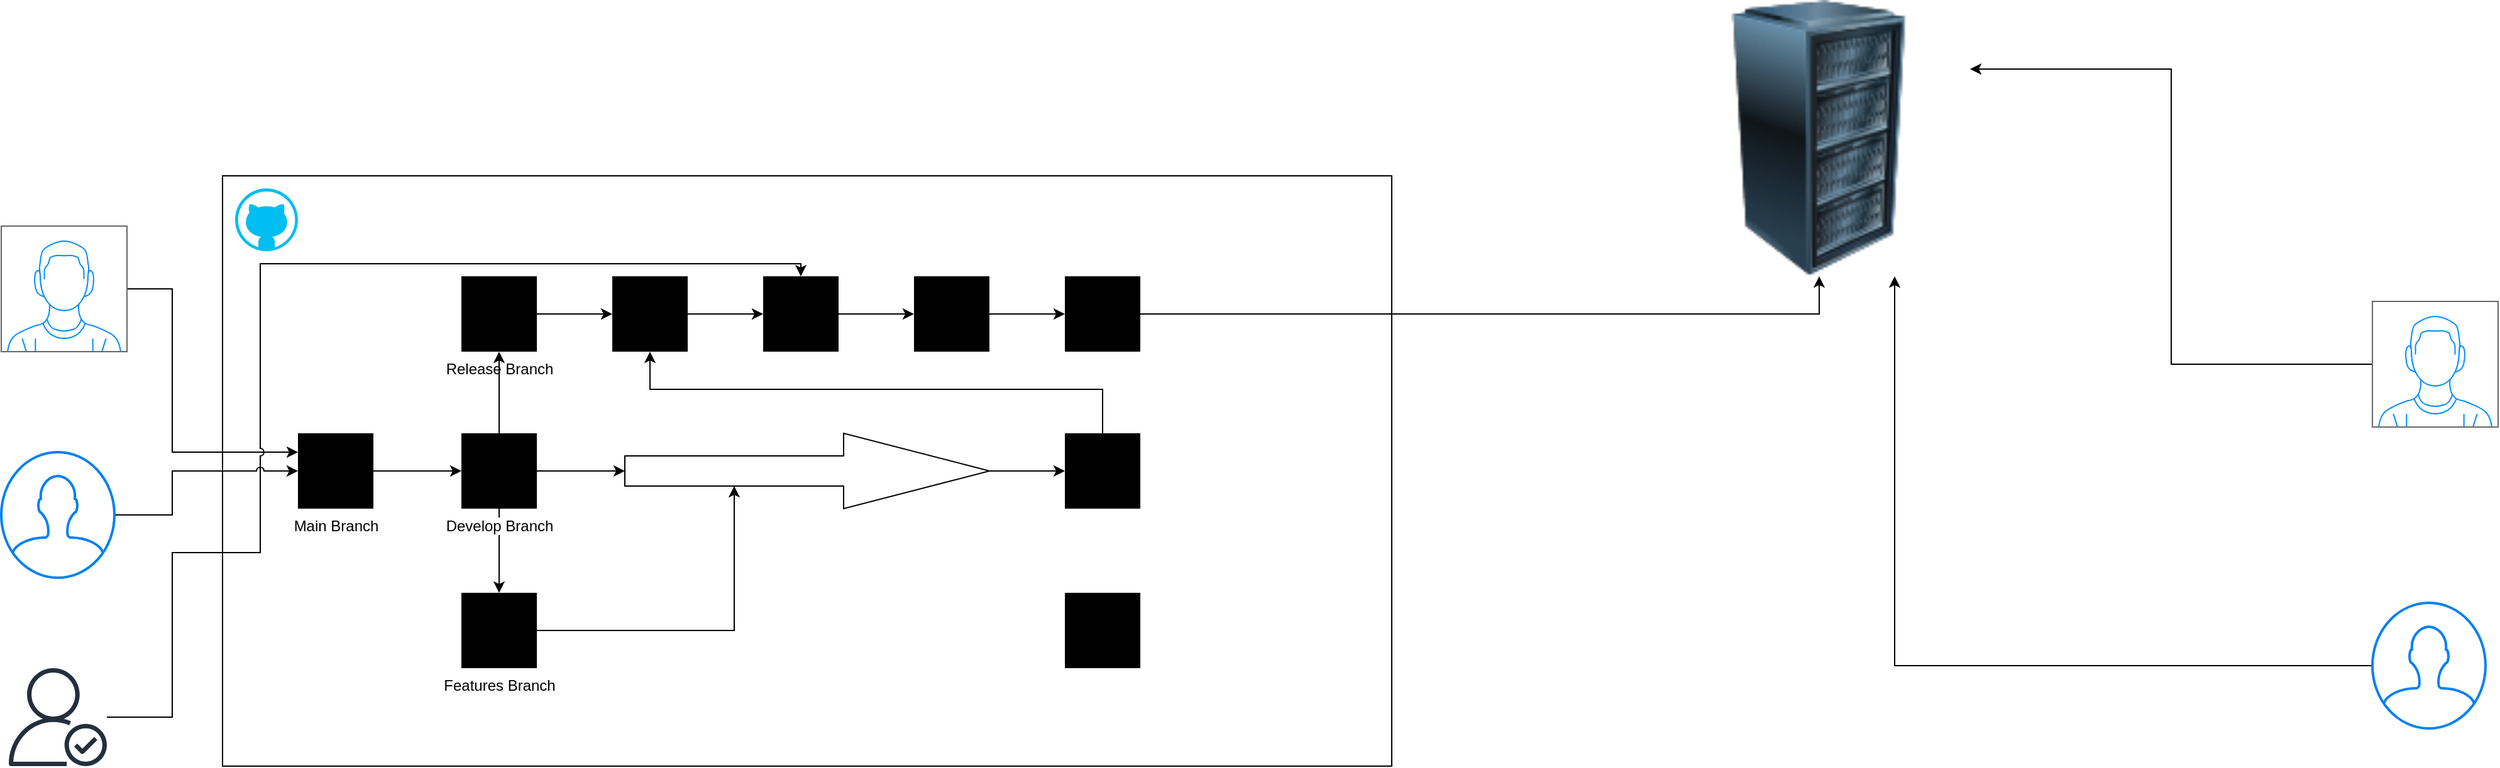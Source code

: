 <mxfile version="24.7.7">
  <diagram name="Page-1" id="uPhx6uB5De-v4-h4SkFl">
    <mxGraphModel dx="891" dy="492" grid="1" gridSize="10" guides="1" tooltips="1" connect="1" arrows="1" fold="1" page="1" pageScale="1" pageWidth="1100" pageHeight="850" math="0" shadow="0">
      <root>
        <mxCell id="0" />
        <mxCell id="1" parent="0" />
        <mxCell id="Ebw7YvS8BEwTWqcTJb2T-1" value="" style="rounded=0;whiteSpace=wrap;html=1;fillColor=default;strokeColor=default;perimeterSpacing=2;" vertex="1" parent="1">
          <mxGeometry x="200" y="170" width="930" height="470" as="geometry" />
        </mxCell>
        <mxCell id="Ebw7YvS8BEwTWqcTJb2T-30" style="edgeStyle=orthogonalEdgeStyle;rounded=0;orthogonalLoop=1;jettySize=auto;html=1;entryX=0;entryY=0.25;entryDx=0;entryDy=0;" edge="1" parent="1" source="Ebw7YvS8BEwTWqcTJb2T-3" target="Ebw7YvS8BEwTWqcTJb2T-7">
          <mxGeometry relative="1" as="geometry">
            <Array as="points">
              <mxPoint x="160" y="260" />
              <mxPoint x="160" y="390" />
            </Array>
          </mxGeometry>
        </mxCell>
        <mxCell id="Ebw7YvS8BEwTWqcTJb2T-3" value="" style="verticalLabelPosition=bottom;shadow=0;dashed=0;align=center;html=1;verticalAlign=top;strokeWidth=1;shape=mxgraph.mockup.containers.userMale;strokeColor=#666666;strokeColor2=#008cff;" vertex="1" parent="1">
          <mxGeometry x="24" y="210" width="100" height="100" as="geometry" />
        </mxCell>
        <mxCell id="Ebw7YvS8BEwTWqcTJb2T-32" style="edgeStyle=orthogonalEdgeStyle;rounded=0;orthogonalLoop=1;jettySize=auto;html=1;entryX=0.5;entryY=0;entryDx=0;entryDy=0;jumpStyle=arc;" edge="1" parent="1" source="Ebw7YvS8BEwTWqcTJb2T-4" target="Ebw7YvS8BEwTWqcTJb2T-24">
          <mxGeometry relative="1" as="geometry">
            <Array as="points">
              <mxPoint x="160" y="601" />
              <mxPoint x="160" y="470" />
              <mxPoint x="230" y="470" />
              <mxPoint x="230" y="240" />
              <mxPoint x="660" y="240" />
            </Array>
          </mxGeometry>
        </mxCell>
        <mxCell id="Ebw7YvS8BEwTWqcTJb2T-4" value="" style="sketch=0;outlineConnect=0;fontColor=#232F3E;gradientColor=none;fillColor=#232F3D;strokeColor=none;dashed=0;verticalLabelPosition=bottom;verticalAlign=top;align=center;html=1;fontSize=12;fontStyle=0;aspect=fixed;pointerEvents=1;shape=mxgraph.aws4.authenticated_user;" vertex="1" parent="1">
          <mxGeometry x="30" y="562" width="78" height="78" as="geometry" />
        </mxCell>
        <mxCell id="Ebw7YvS8BEwTWqcTJb2T-31" style="edgeStyle=orthogonalEdgeStyle;rounded=0;orthogonalLoop=1;jettySize=auto;html=1;jumpStyle=arc;" edge="1" parent="1" source="Ebw7YvS8BEwTWqcTJb2T-5" target="Ebw7YvS8BEwTWqcTJb2T-7">
          <mxGeometry relative="1" as="geometry">
            <Array as="points">
              <mxPoint x="160" y="440" />
              <mxPoint x="160" y="405" />
            </Array>
          </mxGeometry>
        </mxCell>
        <mxCell id="Ebw7YvS8BEwTWqcTJb2T-5" value="" style="html=1;verticalLabelPosition=bottom;align=center;labelBackgroundColor=#ffffff;verticalAlign=top;strokeWidth=2;strokeColor=#0080F0;shadow=0;dashed=0;shape=mxgraph.ios7.icons.user;" vertex="1" parent="1">
          <mxGeometry x="24" y="390" width="90" height="100" as="geometry" />
        </mxCell>
        <mxCell id="Ebw7YvS8BEwTWqcTJb2T-2" value="" style="verticalLabelPosition=bottom;html=1;verticalAlign=top;align=center;strokeColor=none;fillColor=#00BEF2;shape=mxgraph.azure.github_code;pointerEvents=1;" vertex="1" parent="1">
          <mxGeometry x="210" y="180" width="50" height="50" as="geometry" />
        </mxCell>
        <mxCell id="Ebw7YvS8BEwTWqcTJb2T-35" style="edgeStyle=orthogonalEdgeStyle;rounded=0;orthogonalLoop=1;jettySize=auto;html=1;entryX=0;entryY=0.5;entryDx=0;entryDy=0;" edge="1" parent="1" source="Ebw7YvS8BEwTWqcTJb2T-7" target="Ebw7YvS8BEwTWqcTJb2T-9">
          <mxGeometry relative="1" as="geometry" />
        </mxCell>
        <mxCell id="Ebw7YvS8BEwTWqcTJb2T-7" value="Main Branch " style="shape=image;html=1;verticalAlign=top;verticalLabelPosition=bottom;labelBackgroundColor=#ffffff;imageAspect=0;aspect=fixed;image=https://cdn0.iconfinder.com/data/icons/phosphor-fill-vol-3/256/git-branch-fill-128.png;imageBackground=#000000;" vertex="1" parent="1">
          <mxGeometry x="260" y="375" width="60" height="60" as="geometry" />
        </mxCell>
        <mxCell id="Ebw7YvS8BEwTWqcTJb2T-38" value="" style="edgeStyle=orthogonalEdgeStyle;rounded=0;orthogonalLoop=1;jettySize=auto;html=1;" edge="1" parent="1" source="Ebw7YvS8BEwTWqcTJb2T-8" target="Ebw7YvS8BEwTWqcTJb2T-23">
          <mxGeometry relative="1" as="geometry" />
        </mxCell>
        <mxCell id="Ebw7YvS8BEwTWqcTJb2T-8" value="Release Branch" style="shape=image;html=1;verticalAlign=top;verticalLabelPosition=bottom;labelBackgroundColor=#ffffff;imageAspect=0;aspect=fixed;image=https://cdn0.iconfinder.com/data/icons/phosphor-fill-vol-3/256/git-branch-fill-128.png;imageBackground=#000000;" vertex="1" parent="1">
          <mxGeometry x="390" y="250" width="60" height="60" as="geometry" />
        </mxCell>
        <mxCell id="Ebw7YvS8BEwTWqcTJb2T-36" value="" style="edgeStyle=orthogonalEdgeStyle;rounded=0;orthogonalLoop=1;jettySize=auto;html=1;" edge="1" parent="1" source="Ebw7YvS8BEwTWqcTJb2T-9" target="Ebw7YvS8BEwTWqcTJb2T-8">
          <mxGeometry relative="1" as="geometry" />
        </mxCell>
        <mxCell id="Ebw7YvS8BEwTWqcTJb2T-37" value="" style="edgeStyle=orthogonalEdgeStyle;rounded=0;orthogonalLoop=1;jettySize=auto;html=1;" edge="1" parent="1" source="Ebw7YvS8BEwTWqcTJb2T-9" target="Ebw7YvS8BEwTWqcTJb2T-11">
          <mxGeometry relative="1" as="geometry" />
        </mxCell>
        <mxCell id="Ebw7YvS8BEwTWqcTJb2T-43" value="" style="edgeStyle=orthogonalEdgeStyle;rounded=0;orthogonalLoop=1;jettySize=auto;html=1;" edge="1" parent="1" source="Ebw7YvS8BEwTWqcTJb2T-9" target="Ebw7YvS8BEwTWqcTJb2T-42">
          <mxGeometry relative="1" as="geometry" />
        </mxCell>
        <mxCell id="Ebw7YvS8BEwTWqcTJb2T-9" value="Develop Branch" style="shape=image;html=1;verticalAlign=top;verticalLabelPosition=bottom;labelBackgroundColor=#ffffff;imageAspect=0;aspect=fixed;image=https://cdn0.iconfinder.com/data/icons/phosphor-fill-vol-3/256/git-branch-fill-128.png;imageBackground=#000000;" vertex="1" parent="1">
          <mxGeometry x="390" y="375" width="60" height="60" as="geometry" />
        </mxCell>
        <mxCell id="Ebw7YvS8BEwTWqcTJb2T-48" style="edgeStyle=orthogonalEdgeStyle;rounded=0;orthogonalLoop=1;jettySize=auto;html=1;jumpStyle=arc;entryX=0;entryY=0;entryDx=87;entryDy=42;entryPerimeter=0;" edge="1" parent="1" source="Ebw7YvS8BEwTWqcTJb2T-11" target="Ebw7YvS8BEwTWqcTJb2T-42">
          <mxGeometry relative="1" as="geometry">
            <Array as="points">
              <mxPoint x="607" y="532" />
            </Array>
          </mxGeometry>
        </mxCell>
        <mxCell id="Ebw7YvS8BEwTWqcTJb2T-11" value="Features Branch" style="shape=image;html=1;verticalAlign=top;verticalLabelPosition=bottom;labelBackgroundColor=#ffffff;imageAspect=0;aspect=fixed;image=https://cdn0.iconfinder.com/data/icons/phosphor-fill-vol-3/256/git-branch-fill-128.png;imageBackground=#000000;" vertex="1" parent="1">
          <mxGeometry x="390" y="502" width="60" height="60" as="geometry" />
        </mxCell>
        <mxCell id="Ebw7YvS8BEwTWqcTJb2T-45" style="edgeStyle=orthogonalEdgeStyle;rounded=0;orthogonalLoop=1;jettySize=auto;html=1;entryX=0.5;entryY=1;entryDx=0;entryDy=0;" edge="1" parent="1" source="Ebw7YvS8BEwTWqcTJb2T-20" target="Ebw7YvS8BEwTWqcTJb2T-26">
          <mxGeometry relative="1" as="geometry" />
        </mxCell>
        <mxCell id="Ebw7YvS8BEwTWqcTJb2T-20" value="" style="shape=image;html=1;verticalAlign=top;verticalLabelPosition=bottom;labelBackgroundColor=#ffffff;imageAspect=0;aspect=fixed;image=https://cdn0.iconfinder.com/data/icons/phosphor-fill-vol-3/256/git-branch-fill-128.png;imageBackground=#000000;" vertex="1" parent="1">
          <mxGeometry x="870" y="250" width="60" height="60" as="geometry" />
        </mxCell>
        <mxCell id="Ebw7YvS8BEwTWqcTJb2T-49" style="edgeStyle=orthogonalEdgeStyle;rounded=0;orthogonalLoop=1;jettySize=auto;html=1;" edge="1" parent="1" source="Ebw7YvS8BEwTWqcTJb2T-21" target="Ebw7YvS8BEwTWqcTJb2T-23">
          <mxGeometry relative="1" as="geometry">
            <Array as="points">
              <mxPoint x="900" y="340" />
              <mxPoint x="540" y="340" />
            </Array>
          </mxGeometry>
        </mxCell>
        <mxCell id="Ebw7YvS8BEwTWqcTJb2T-21" value="" style="shape=image;html=1;verticalAlign=top;verticalLabelPosition=bottom;labelBackgroundColor=#ffffff;imageAspect=0;aspect=fixed;image=https://cdn0.iconfinder.com/data/icons/phosphor-fill-vol-3/256/git-branch-fill-128.png;imageBackground=#000000;" vertex="1" parent="1">
          <mxGeometry x="870" y="375" width="60" height="60" as="geometry" />
        </mxCell>
        <mxCell id="Ebw7YvS8BEwTWqcTJb2T-22" value="" style="shape=image;html=1;verticalAlign=top;verticalLabelPosition=bottom;labelBackgroundColor=#ffffff;imageAspect=0;aspect=fixed;image=https://cdn0.iconfinder.com/data/icons/phosphor-fill-vol-3/256/git-branch-fill-128.png;imageBackground=#000000;" vertex="1" parent="1">
          <mxGeometry x="870" y="502" width="60" height="60" as="geometry" />
        </mxCell>
        <mxCell id="Ebw7YvS8BEwTWqcTJb2T-39" value="" style="edgeStyle=orthogonalEdgeStyle;rounded=0;orthogonalLoop=1;jettySize=auto;html=1;" edge="1" parent="1" source="Ebw7YvS8BEwTWqcTJb2T-23" target="Ebw7YvS8BEwTWqcTJb2T-24">
          <mxGeometry relative="1" as="geometry" />
        </mxCell>
        <mxCell id="Ebw7YvS8BEwTWqcTJb2T-23" value="" style="shape=image;html=1;verticalAlign=top;verticalLabelPosition=bottom;labelBackgroundColor=#ffffff;imageAspect=0;aspect=fixed;image=https://cdn0.iconfinder.com/data/icons/octicons/1024/git-commit-128.png;imageBackground=#000000;" vertex="1" parent="1">
          <mxGeometry x="510" y="250" width="60" height="60" as="geometry" />
        </mxCell>
        <mxCell id="Ebw7YvS8BEwTWqcTJb2T-40" value="" style="edgeStyle=orthogonalEdgeStyle;rounded=0;orthogonalLoop=1;jettySize=auto;html=1;" edge="1" parent="1" source="Ebw7YvS8BEwTWqcTJb2T-24" target="Ebw7YvS8BEwTWqcTJb2T-25">
          <mxGeometry relative="1" as="geometry" />
        </mxCell>
        <mxCell id="Ebw7YvS8BEwTWqcTJb2T-24" value="" style="shape=image;html=1;verticalAlign=top;verticalLabelPosition=bottom;labelBackgroundColor=#ffffff;imageAspect=0;aspect=fixed;image=https://cdn0.iconfinder.com/data/icons/phosphor-bold-vol-3-1/256/git-pull-request-duotone-128.png;imageBackground=#000000;" vertex="1" parent="1">
          <mxGeometry x="630" y="250" width="60" height="60" as="geometry" />
        </mxCell>
        <mxCell id="Ebw7YvS8BEwTWqcTJb2T-41" value="" style="edgeStyle=orthogonalEdgeStyle;rounded=0;orthogonalLoop=1;jettySize=auto;html=1;" edge="1" parent="1" source="Ebw7YvS8BEwTWqcTJb2T-25" target="Ebw7YvS8BEwTWqcTJb2T-20">
          <mxGeometry relative="1" as="geometry" />
        </mxCell>
        <mxCell id="Ebw7YvS8BEwTWqcTJb2T-25" value="" style="shape=image;html=1;verticalAlign=top;verticalLabelPosition=bottom;labelBackgroundColor=#ffffff;imageAspect=0;aspect=fixed;image=https://cdn0.iconfinder.com/data/icons/phosphor-fill-vol-3/256/git-merge-fill-128.png;imageBackground=#000000;" vertex="1" parent="1">
          <mxGeometry x="750" y="250" width="60" height="60" as="geometry" />
        </mxCell>
        <mxCell id="Ebw7YvS8BEwTWqcTJb2T-26" value="" style="image;html=1;image=img/lib/clip_art/computers/Server_Rack_128x128.png" vertex="1" parent="1">
          <mxGeometry x="1350" y="30" width="240" height="220" as="geometry" />
        </mxCell>
        <mxCell id="Ebw7YvS8BEwTWqcTJb2T-46" style="edgeStyle=orthogonalEdgeStyle;rounded=0;orthogonalLoop=1;jettySize=auto;html=1;entryX=1;entryY=0.25;entryDx=0;entryDy=0;" edge="1" parent="1" source="Ebw7YvS8BEwTWqcTJb2T-27" target="Ebw7YvS8BEwTWqcTJb2T-26">
          <mxGeometry relative="1" as="geometry" />
        </mxCell>
        <mxCell id="Ebw7YvS8BEwTWqcTJb2T-27" value="" style="verticalLabelPosition=bottom;shadow=0;dashed=0;align=center;html=1;verticalAlign=top;strokeWidth=1;shape=mxgraph.mockup.containers.userMale;strokeColor=#666666;strokeColor2=#008cff;" vertex="1" parent="1">
          <mxGeometry x="1910" y="270" width="100" height="100" as="geometry" />
        </mxCell>
        <mxCell id="Ebw7YvS8BEwTWqcTJb2T-47" style="edgeStyle=orthogonalEdgeStyle;rounded=0;orthogonalLoop=1;jettySize=auto;html=1;entryX=0.75;entryY=1;entryDx=0;entryDy=0;" edge="1" parent="1" source="Ebw7YvS8BEwTWqcTJb2T-28" target="Ebw7YvS8BEwTWqcTJb2T-26">
          <mxGeometry relative="1" as="geometry" />
        </mxCell>
        <mxCell id="Ebw7YvS8BEwTWqcTJb2T-28" value="" style="html=1;verticalLabelPosition=bottom;align=center;labelBackgroundColor=#ffffff;verticalAlign=top;strokeWidth=2;strokeColor=#0080F0;shadow=0;dashed=0;shape=mxgraph.ios7.icons.user;" vertex="1" parent="1">
          <mxGeometry x="1910" y="510" width="90" height="100" as="geometry" />
        </mxCell>
        <mxCell id="Ebw7YvS8BEwTWqcTJb2T-44" value="" style="edgeStyle=orthogonalEdgeStyle;rounded=0;orthogonalLoop=1;jettySize=auto;html=1;" edge="1" parent="1" source="Ebw7YvS8BEwTWqcTJb2T-42" target="Ebw7YvS8BEwTWqcTJb2T-21">
          <mxGeometry relative="1" as="geometry" />
        </mxCell>
        <mxCell id="Ebw7YvS8BEwTWqcTJb2T-42" value="" style="shape=singleArrow;whiteSpace=wrap;html=1;arrowWidth=0.4;arrowSize=0.4;verticalAlign=top;labelBackgroundColor=#ffffff;" vertex="1" parent="1">
          <mxGeometry x="520" y="375" width="290" height="60" as="geometry" />
        </mxCell>
      </root>
    </mxGraphModel>
  </diagram>
</mxfile>
